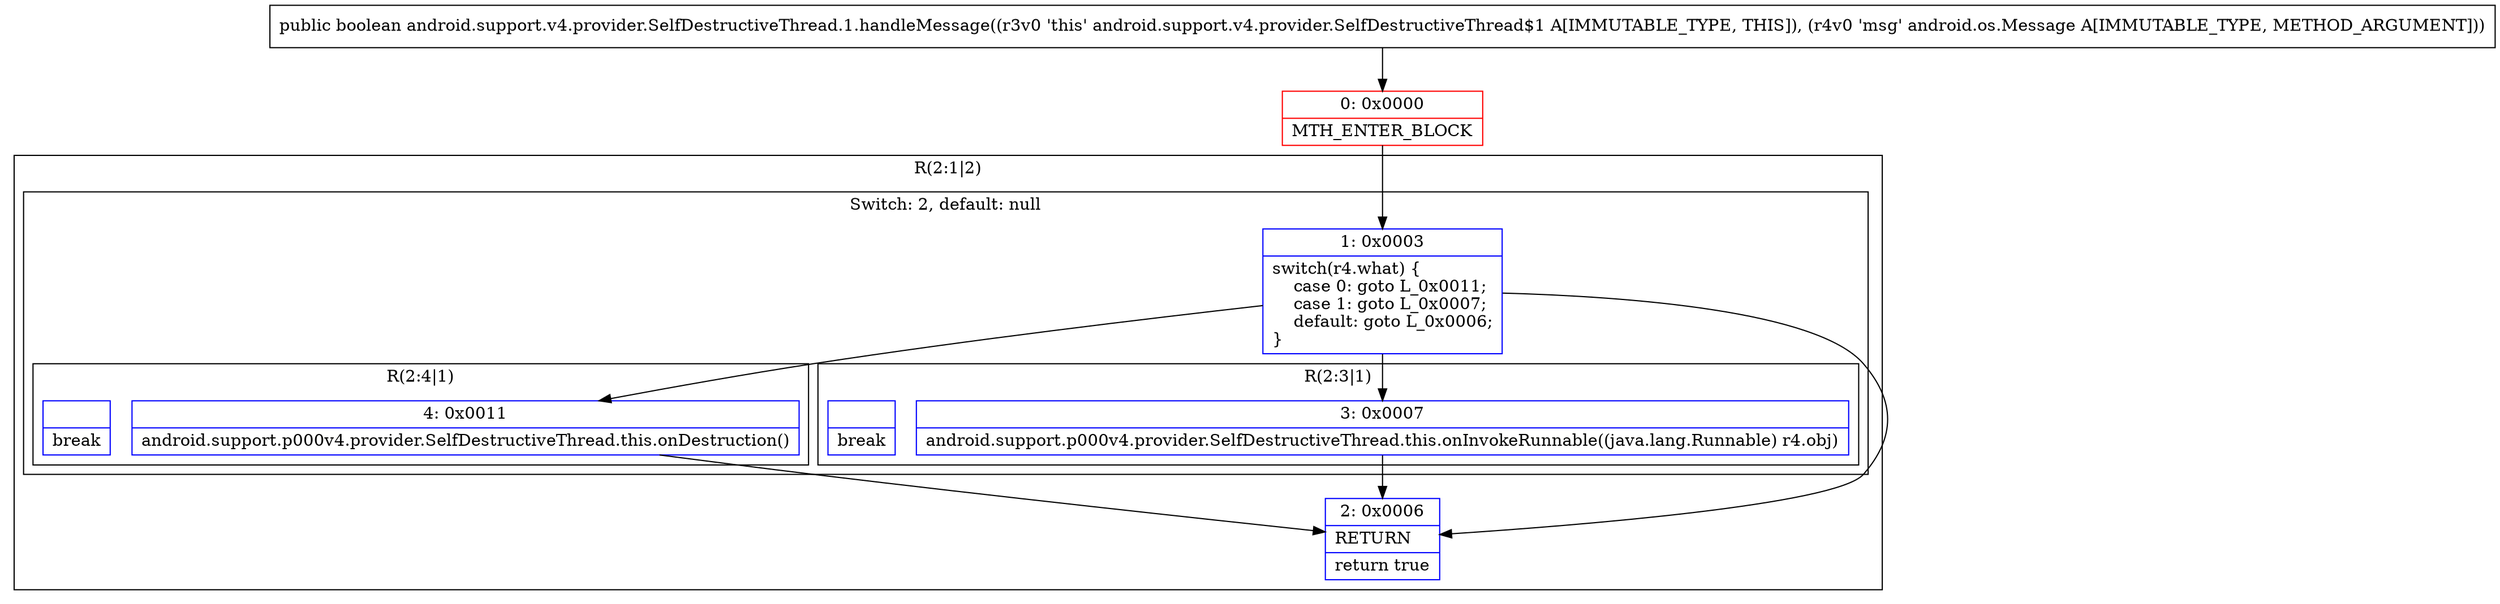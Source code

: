 digraph "CFG forandroid.support.v4.provider.SelfDestructiveThread.1.handleMessage(Landroid\/os\/Message;)Z" {
subgraph cluster_Region_1389032043 {
label = "R(2:1|2)";
node [shape=record,color=blue];
subgraph cluster_SwitchRegion_700989633 {
label = "Switch: 2, default: null";
node [shape=record,color=blue];
Node_1 [shape=record,label="{1\:\ 0x0003|switch(r4.what) \{\l    case 0: goto L_0x0011;\l    case 1: goto L_0x0007;\l    default: goto L_0x0006;\l\}\l}"];
subgraph cluster_Region_622128920 {
label = "R(2:4|1)";
node [shape=record,color=blue];
Node_4 [shape=record,label="{4\:\ 0x0011|android.support.p000v4.provider.SelfDestructiveThread.this.onDestruction()\l}"];
Node_InsnContainer_654395949 [shape=record,label="{|break\l}"];
}
subgraph cluster_Region_584957196 {
label = "R(2:3|1)";
node [shape=record,color=blue];
Node_3 [shape=record,label="{3\:\ 0x0007|android.support.p000v4.provider.SelfDestructiveThread.this.onInvokeRunnable((java.lang.Runnable) r4.obj)\l}"];
Node_InsnContainer_1232613342 [shape=record,label="{|break\l}"];
}
}
Node_2 [shape=record,label="{2\:\ 0x0006|RETURN\l|return true\l}"];
}
Node_0 [shape=record,color=red,label="{0\:\ 0x0000|MTH_ENTER_BLOCK\l}"];
MethodNode[shape=record,label="{public boolean android.support.v4.provider.SelfDestructiveThread.1.handleMessage((r3v0 'this' android.support.v4.provider.SelfDestructiveThread$1 A[IMMUTABLE_TYPE, THIS]), (r4v0 'msg' android.os.Message A[IMMUTABLE_TYPE, METHOD_ARGUMENT])) }"];
MethodNode -> Node_0;
Node_1 -> Node_2;
Node_1 -> Node_3;
Node_1 -> Node_4;
Node_4 -> Node_2;
Node_3 -> Node_2;
Node_0 -> Node_1;
}

